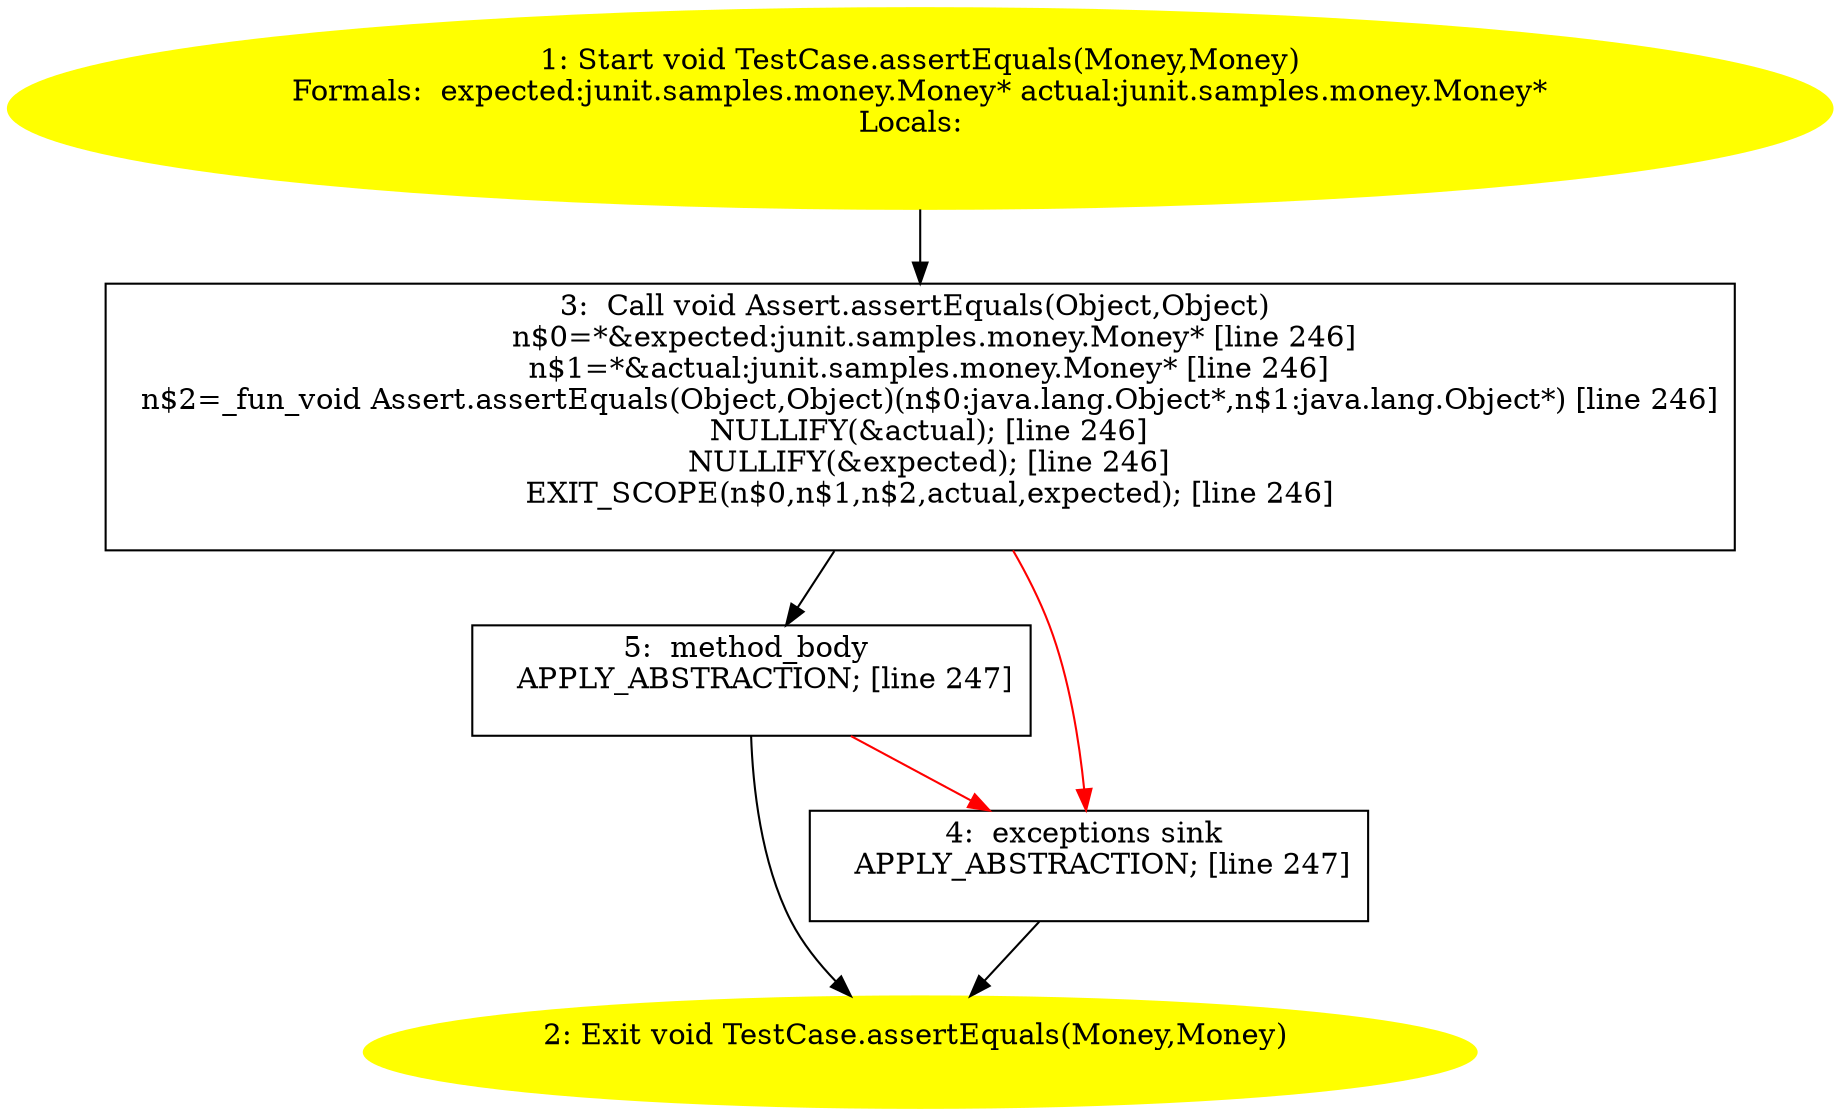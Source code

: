/* @generated */
digraph cfg {
"junit.framework.TestCase.assertEquals(junit.samples.money.Money,junit.samples.money.Money):void.9796b314cddd1ce4013f4845796e6474_1" [label="1: Start void TestCase.assertEquals(Money,Money)\nFormals:  expected:junit.samples.money.Money* actual:junit.samples.money.Money*\nLocals:  \n  " color=yellow style=filled]
	

	 "junit.framework.TestCase.assertEquals(junit.samples.money.Money,junit.samples.money.Money):void.9796b314cddd1ce4013f4845796e6474_1" -> "junit.framework.TestCase.assertEquals(junit.samples.money.Money,junit.samples.money.Money):void.9796b314cddd1ce4013f4845796e6474_3" ;
"junit.framework.TestCase.assertEquals(junit.samples.money.Money,junit.samples.money.Money):void.9796b314cddd1ce4013f4845796e6474_2" [label="2: Exit void TestCase.assertEquals(Money,Money) \n  " color=yellow style=filled]
	

"junit.framework.TestCase.assertEquals(junit.samples.money.Money,junit.samples.money.Money):void.9796b314cddd1ce4013f4845796e6474_3" [label="3:  Call void Assert.assertEquals(Object,Object) \n   n$0=*&expected:junit.samples.money.Money* [line 246]\n  n$1=*&actual:junit.samples.money.Money* [line 246]\n  n$2=_fun_void Assert.assertEquals(Object,Object)(n$0:java.lang.Object*,n$1:java.lang.Object*) [line 246]\n  NULLIFY(&actual); [line 246]\n  NULLIFY(&expected); [line 246]\n  EXIT_SCOPE(n$0,n$1,n$2,actual,expected); [line 246]\n " shape="box"]
	

	 "junit.framework.TestCase.assertEquals(junit.samples.money.Money,junit.samples.money.Money):void.9796b314cddd1ce4013f4845796e6474_3" -> "junit.framework.TestCase.assertEquals(junit.samples.money.Money,junit.samples.money.Money):void.9796b314cddd1ce4013f4845796e6474_5" ;
	 "junit.framework.TestCase.assertEquals(junit.samples.money.Money,junit.samples.money.Money):void.9796b314cddd1ce4013f4845796e6474_3" -> "junit.framework.TestCase.assertEquals(junit.samples.money.Money,junit.samples.money.Money):void.9796b314cddd1ce4013f4845796e6474_4" [color="red" ];
"junit.framework.TestCase.assertEquals(junit.samples.money.Money,junit.samples.money.Money):void.9796b314cddd1ce4013f4845796e6474_4" [label="4:  exceptions sink \n   APPLY_ABSTRACTION; [line 247]\n " shape="box"]
	

	 "junit.framework.TestCase.assertEquals(junit.samples.money.Money,junit.samples.money.Money):void.9796b314cddd1ce4013f4845796e6474_4" -> "junit.framework.TestCase.assertEquals(junit.samples.money.Money,junit.samples.money.Money):void.9796b314cddd1ce4013f4845796e6474_2" ;
"junit.framework.TestCase.assertEquals(junit.samples.money.Money,junit.samples.money.Money):void.9796b314cddd1ce4013f4845796e6474_5" [label="5:  method_body \n   APPLY_ABSTRACTION; [line 247]\n " shape="box"]
	

	 "junit.framework.TestCase.assertEquals(junit.samples.money.Money,junit.samples.money.Money):void.9796b314cddd1ce4013f4845796e6474_5" -> "junit.framework.TestCase.assertEquals(junit.samples.money.Money,junit.samples.money.Money):void.9796b314cddd1ce4013f4845796e6474_2" ;
	 "junit.framework.TestCase.assertEquals(junit.samples.money.Money,junit.samples.money.Money):void.9796b314cddd1ce4013f4845796e6474_5" -> "junit.framework.TestCase.assertEquals(junit.samples.money.Money,junit.samples.money.Money):void.9796b314cddd1ce4013f4845796e6474_4" [color="red" ];
}
